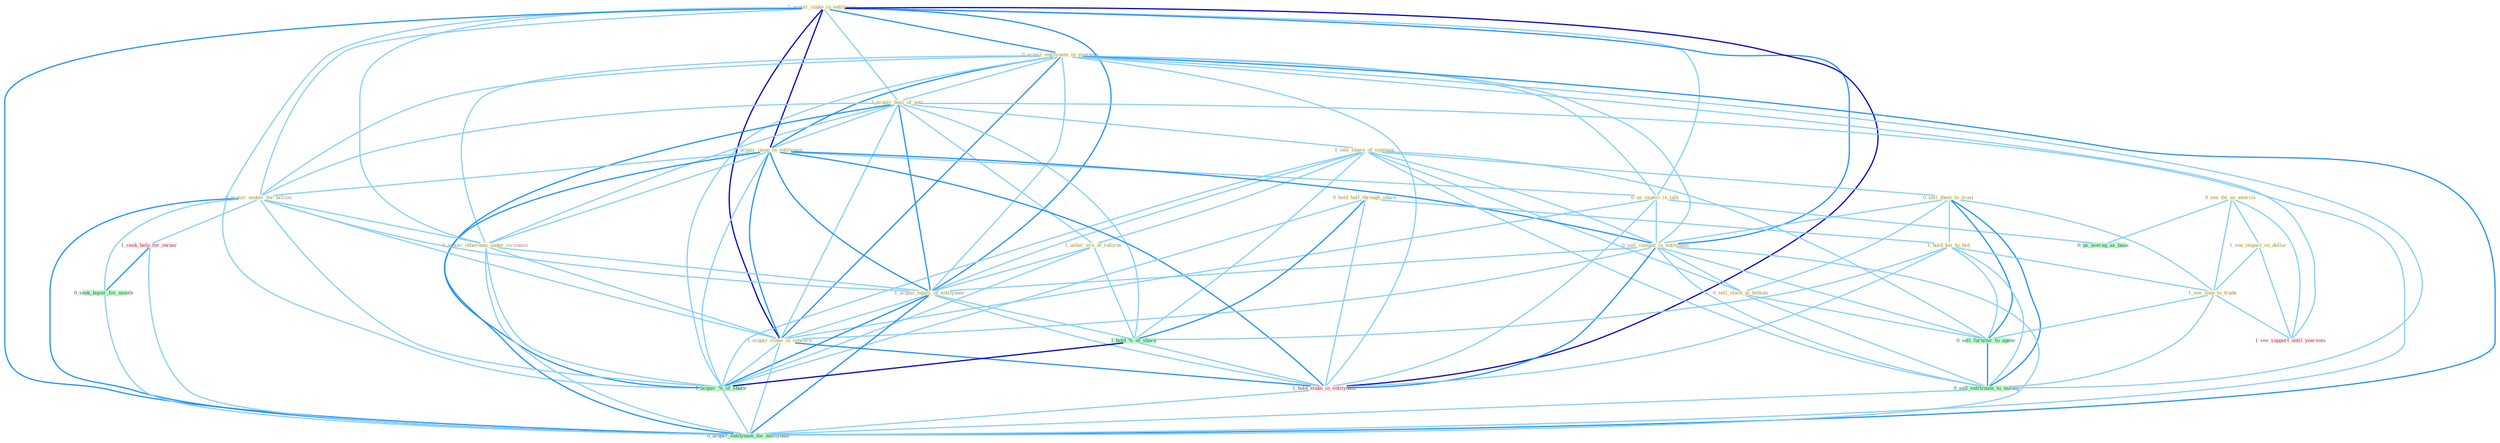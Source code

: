 Graph G{ 
    node
    [shape=polygon,style=filled,width=.5,height=.06,color="#BDFCC9",fixedsize=true,fontsize=4,
    fontcolor="#2f4f4f"];
    {node
    [color="#ffffe0", fontcolor="#8b7d6b"] "1_acquir_stake_in_entitynam " "0_acquir_entitynam_in_yearnum " "1_acquir_busi_of_unit " "1_sell_share_of_compani " "0_acquir_imag_in_entitynam " "0_us_experi_in_talk " "0_sell_them_to_trust " "0_sell_comput_in_entitynam " "0_see_thi_as_exercis " "1_see_impact_on_dollar " "0_hold_half_through_share " "1_hold_kei_to_bid " "0_acquir_maker_for_billion " "0_sell_stock_at_bottom " "0_acquir_othernum_under_circumst " "1_usher_era_of_reform " "1_acquir_equiti_of_entitynam " "1_see_step_to_trade " "1_acquir_stake_in_concern "}
{node [color="#fff0f5", fontcolor="#b22222"] "1_hold_stake_in_entitynam " "1_seek_help_for_owner " "1_see_support_until_yearnum "}
edge [color="#B0E2FF"];

	"1_acquir_stake_in_entitynam " -- "0_acquir_entitynam_in_yearnum " [w="2", color="#1e90ff" , len=0.8];
	"1_acquir_stake_in_entitynam " -- "1_acquir_busi_of_unit " [w="1", color="#87cefa" ];
	"1_acquir_stake_in_entitynam " -- "0_acquir_imag_in_entitynam " [w="3", color="#0000cd" , len=0.6];
	"1_acquir_stake_in_entitynam " -- "0_us_experi_in_talk " [w="1", color="#87cefa" ];
	"1_acquir_stake_in_entitynam " -- "0_sell_comput_in_entitynam " [w="2", color="#1e90ff" , len=0.8];
	"1_acquir_stake_in_entitynam " -- "0_acquir_maker_for_billion " [w="1", color="#87cefa" ];
	"1_acquir_stake_in_entitynam " -- "0_acquir_othernum_under_circumst " [w="1", color="#87cefa" ];
	"1_acquir_stake_in_entitynam " -- "1_acquir_equiti_of_entitynam " [w="2", color="#1e90ff" , len=0.8];
	"1_acquir_stake_in_entitynam " -- "1_acquir_stake_in_concern " [w="3", color="#0000cd" , len=0.6];
	"1_acquir_stake_in_entitynam " -- "1_hold_stake_in_entitynam " [w="3", color="#0000cd" , len=0.6];
	"1_acquir_stake_in_entitynam " -- "1_acquir_%_of_share " [w="1", color="#87cefa" ];
	"1_acquir_stake_in_entitynam " -- "0_acquir_entitynam_for_entitynam " [w="2", color="#1e90ff" , len=0.8];
	"0_acquir_entitynam_in_yearnum " -- "1_acquir_busi_of_unit " [w="1", color="#87cefa" ];
	"0_acquir_entitynam_in_yearnum " -- "0_acquir_imag_in_entitynam " [w="2", color="#1e90ff" , len=0.8];
	"0_acquir_entitynam_in_yearnum " -- "0_us_experi_in_talk " [w="1", color="#87cefa" ];
	"0_acquir_entitynam_in_yearnum " -- "0_sell_comput_in_entitynam " [w="1", color="#87cefa" ];
	"0_acquir_entitynam_in_yearnum " -- "0_acquir_maker_for_billion " [w="1", color="#87cefa" ];
	"0_acquir_entitynam_in_yearnum " -- "0_acquir_othernum_under_circumst " [w="1", color="#87cefa" ];
	"0_acquir_entitynam_in_yearnum " -- "1_acquir_equiti_of_entitynam " [w="1", color="#87cefa" ];
	"0_acquir_entitynam_in_yearnum " -- "1_acquir_stake_in_concern " [w="2", color="#1e90ff" , len=0.8];
	"0_acquir_entitynam_in_yearnum " -- "1_hold_stake_in_entitynam " [w="1", color="#87cefa" ];
	"0_acquir_entitynam_in_yearnum " -- "1_acquir_%_of_share " [w="1", color="#87cefa" ];
	"0_acquir_entitynam_in_yearnum " -- "1_see_support_until_yearnum " [w="1", color="#87cefa" ];
	"0_acquir_entitynam_in_yearnum " -- "0_sell_entitynam_to_manag " [w="1", color="#87cefa" ];
	"0_acquir_entitynam_in_yearnum " -- "0_acquir_entitynam_for_entitynam " [w="2", color="#1e90ff" , len=0.8];
	"1_acquir_busi_of_unit " -- "1_sell_share_of_compani " [w="1", color="#87cefa" ];
	"1_acquir_busi_of_unit " -- "0_acquir_imag_in_entitynam " [w="1", color="#87cefa" ];
	"1_acquir_busi_of_unit " -- "0_acquir_maker_for_billion " [w="1", color="#87cefa" ];
	"1_acquir_busi_of_unit " -- "0_acquir_othernum_under_circumst " [w="1", color="#87cefa" ];
	"1_acquir_busi_of_unit " -- "1_usher_era_of_reform " [w="1", color="#87cefa" ];
	"1_acquir_busi_of_unit " -- "1_acquir_equiti_of_entitynam " [w="2", color="#1e90ff" , len=0.8];
	"1_acquir_busi_of_unit " -- "1_acquir_stake_in_concern " [w="1", color="#87cefa" ];
	"1_acquir_busi_of_unit " -- "1_hold_%_of_share " [w="1", color="#87cefa" ];
	"1_acquir_busi_of_unit " -- "1_acquir_%_of_share " [w="2", color="#1e90ff" , len=0.8];
	"1_acquir_busi_of_unit " -- "0_acquir_entitynam_for_entitynam " [w="1", color="#87cefa" ];
	"1_sell_share_of_compani " -- "0_sell_them_to_trust " [w="1", color="#87cefa" ];
	"1_sell_share_of_compani " -- "0_sell_comput_in_entitynam " [w="1", color="#87cefa" ];
	"1_sell_share_of_compani " -- "0_sell_stock_at_bottom " [w="1", color="#87cefa" ];
	"1_sell_share_of_compani " -- "1_usher_era_of_reform " [w="1", color="#87cefa" ];
	"1_sell_share_of_compani " -- "1_acquir_equiti_of_entitynam " [w="1", color="#87cefa" ];
	"1_sell_share_of_compani " -- "1_hold_%_of_share " [w="1", color="#87cefa" ];
	"1_sell_share_of_compani " -- "1_acquir_%_of_share " [w="1", color="#87cefa" ];
	"1_sell_share_of_compani " -- "0_sell_furnitur_to_agenc " [w="1", color="#87cefa" ];
	"1_sell_share_of_compani " -- "0_sell_entitynam_to_manag " [w="1", color="#87cefa" ];
	"0_acquir_imag_in_entitynam " -- "0_us_experi_in_talk " [w="1", color="#87cefa" ];
	"0_acquir_imag_in_entitynam " -- "0_sell_comput_in_entitynam " [w="2", color="#1e90ff" , len=0.8];
	"0_acquir_imag_in_entitynam " -- "0_acquir_maker_for_billion " [w="1", color="#87cefa" ];
	"0_acquir_imag_in_entitynam " -- "0_acquir_othernum_under_circumst " [w="1", color="#87cefa" ];
	"0_acquir_imag_in_entitynam " -- "1_acquir_equiti_of_entitynam " [w="2", color="#1e90ff" , len=0.8];
	"0_acquir_imag_in_entitynam " -- "1_acquir_stake_in_concern " [w="2", color="#1e90ff" , len=0.8];
	"0_acquir_imag_in_entitynam " -- "1_hold_stake_in_entitynam " [w="2", color="#1e90ff" , len=0.8];
	"0_acquir_imag_in_entitynam " -- "1_acquir_%_of_share " [w="1", color="#87cefa" ];
	"0_acquir_imag_in_entitynam " -- "0_acquir_entitynam_for_entitynam " [w="2", color="#1e90ff" , len=0.8];
	"0_us_experi_in_talk " -- "0_sell_comput_in_entitynam " [w="1", color="#87cefa" ];
	"0_us_experi_in_talk " -- "1_acquir_stake_in_concern " [w="1", color="#87cefa" ];
	"0_us_experi_in_talk " -- "1_hold_stake_in_entitynam " [w="1", color="#87cefa" ];
	"0_us_experi_in_talk " -- "0_us_averag_as_base " [w="1", color="#87cefa" ];
	"0_sell_them_to_trust " -- "0_sell_comput_in_entitynam " [w="1", color="#87cefa" ];
	"0_sell_them_to_trust " -- "1_hold_kei_to_bid " [w="1", color="#87cefa" ];
	"0_sell_them_to_trust " -- "0_sell_stock_at_bottom " [w="1", color="#87cefa" ];
	"0_sell_them_to_trust " -- "1_see_step_to_trade " [w="1", color="#87cefa" ];
	"0_sell_them_to_trust " -- "0_sell_furnitur_to_agenc " [w="2", color="#1e90ff" , len=0.8];
	"0_sell_them_to_trust " -- "0_sell_entitynam_to_manag " [w="2", color="#1e90ff" , len=0.8];
	"0_sell_comput_in_entitynam " -- "0_sell_stock_at_bottom " [w="1", color="#87cefa" ];
	"0_sell_comput_in_entitynam " -- "1_acquir_equiti_of_entitynam " [w="1", color="#87cefa" ];
	"0_sell_comput_in_entitynam " -- "1_acquir_stake_in_concern " [w="1", color="#87cefa" ];
	"0_sell_comput_in_entitynam " -- "1_hold_stake_in_entitynam " [w="2", color="#1e90ff" , len=0.8];
	"0_sell_comput_in_entitynam " -- "0_sell_furnitur_to_agenc " [w="1", color="#87cefa" ];
	"0_sell_comput_in_entitynam " -- "0_sell_entitynam_to_manag " [w="1", color="#87cefa" ];
	"0_sell_comput_in_entitynam " -- "0_acquir_entitynam_for_entitynam " [w="1", color="#87cefa" ];
	"0_see_thi_as_exercis " -- "1_see_impact_on_dollar " [w="1", color="#87cefa" ];
	"0_see_thi_as_exercis " -- "1_see_step_to_trade " [w="1", color="#87cefa" ];
	"0_see_thi_as_exercis " -- "1_see_support_until_yearnum " [w="1", color="#87cefa" ];
	"0_see_thi_as_exercis " -- "0_us_averag_as_base " [w="1", color="#87cefa" ];
	"1_see_impact_on_dollar " -- "1_see_step_to_trade " [w="1", color="#87cefa" ];
	"1_see_impact_on_dollar " -- "1_see_support_until_yearnum " [w="1", color="#87cefa" ];
	"0_hold_half_through_share " -- "1_hold_kei_to_bid " [w="1", color="#87cefa" ];
	"0_hold_half_through_share " -- "1_hold_%_of_share " [w="2", color="#1e90ff" , len=0.8];
	"0_hold_half_through_share " -- "1_hold_stake_in_entitynam " [w="1", color="#87cefa" ];
	"0_hold_half_through_share " -- "1_acquir_%_of_share " [w="1", color="#87cefa" ];
	"1_hold_kei_to_bid " -- "1_see_step_to_trade " [w="1", color="#87cefa" ];
	"1_hold_kei_to_bid " -- "1_hold_%_of_share " [w="1", color="#87cefa" ];
	"1_hold_kei_to_bid " -- "1_hold_stake_in_entitynam " [w="1", color="#87cefa" ];
	"1_hold_kei_to_bid " -- "0_sell_furnitur_to_agenc " [w="1", color="#87cefa" ];
	"1_hold_kei_to_bid " -- "0_sell_entitynam_to_manag " [w="1", color="#87cefa" ];
	"0_acquir_maker_for_billion " -- "0_acquir_othernum_under_circumst " [w="1", color="#87cefa" ];
	"0_acquir_maker_for_billion " -- "1_acquir_equiti_of_entitynam " [w="1", color="#87cefa" ];
	"0_acquir_maker_for_billion " -- "1_acquir_stake_in_concern " [w="1", color="#87cefa" ];
	"0_acquir_maker_for_billion " -- "1_seek_help_for_owner " [w="1", color="#87cefa" ];
	"0_acquir_maker_for_billion " -- "0_seek_buyer_for_month " [w="1", color="#87cefa" ];
	"0_acquir_maker_for_billion " -- "1_acquir_%_of_share " [w="1", color="#87cefa" ];
	"0_acquir_maker_for_billion " -- "0_acquir_entitynam_for_entitynam " [w="2", color="#1e90ff" , len=0.8];
	"0_sell_stock_at_bottom " -- "0_sell_furnitur_to_agenc " [w="1", color="#87cefa" ];
	"0_sell_stock_at_bottom " -- "0_sell_entitynam_to_manag " [w="1", color="#87cefa" ];
	"0_acquir_othernum_under_circumst " -- "1_acquir_equiti_of_entitynam " [w="1", color="#87cefa" ];
	"0_acquir_othernum_under_circumst " -- "1_acquir_stake_in_concern " [w="1", color="#87cefa" ];
	"0_acquir_othernum_under_circumst " -- "1_acquir_%_of_share " [w="1", color="#87cefa" ];
	"0_acquir_othernum_under_circumst " -- "0_acquir_entitynam_for_entitynam " [w="1", color="#87cefa" ];
	"1_usher_era_of_reform " -- "1_acquir_equiti_of_entitynam " [w="1", color="#87cefa" ];
	"1_usher_era_of_reform " -- "1_hold_%_of_share " [w="1", color="#87cefa" ];
	"1_usher_era_of_reform " -- "1_acquir_%_of_share " [w="1", color="#87cefa" ];
	"1_acquir_equiti_of_entitynam " -- "1_acquir_stake_in_concern " [w="1", color="#87cefa" ];
	"1_acquir_equiti_of_entitynam " -- "1_hold_%_of_share " [w="1", color="#87cefa" ];
	"1_acquir_equiti_of_entitynam " -- "1_hold_stake_in_entitynam " [w="1", color="#87cefa" ];
	"1_acquir_equiti_of_entitynam " -- "1_acquir_%_of_share " [w="2", color="#1e90ff" , len=0.8];
	"1_acquir_equiti_of_entitynam " -- "0_acquir_entitynam_for_entitynam " [w="2", color="#1e90ff" , len=0.8];
	"1_see_step_to_trade " -- "1_see_support_until_yearnum " [w="1", color="#87cefa" ];
	"1_see_step_to_trade " -- "0_sell_furnitur_to_agenc " [w="1", color="#87cefa" ];
	"1_see_step_to_trade " -- "0_sell_entitynam_to_manag " [w="1", color="#87cefa" ];
	"1_acquir_stake_in_concern " -- "1_hold_stake_in_entitynam " [w="2", color="#1e90ff" , len=0.8];
	"1_acquir_stake_in_concern " -- "1_acquir_%_of_share " [w="1", color="#87cefa" ];
	"1_acquir_stake_in_concern " -- "0_acquir_entitynam_for_entitynam " [w="1", color="#87cefa" ];
	"1_hold_%_of_share " -- "1_hold_stake_in_entitynam " [w="1", color="#87cefa" ];
	"1_hold_%_of_share " -- "1_acquir_%_of_share " [w="3", color="#0000cd" , len=0.6];
	"1_hold_stake_in_entitynam " -- "0_acquir_entitynam_for_entitynam " [w="1", color="#87cefa" ];
	"1_seek_help_for_owner " -- "0_seek_buyer_for_month " [w="2", color="#1e90ff" , len=0.8];
	"1_seek_help_for_owner " -- "0_acquir_entitynam_for_entitynam " [w="1", color="#87cefa" ];
	"0_seek_buyer_for_month " -- "0_acquir_entitynam_for_entitynam " [w="1", color="#87cefa" ];
	"1_acquir_%_of_share " -- "0_acquir_entitynam_for_entitynam " [w="1", color="#87cefa" ];
	"0_sell_furnitur_to_agenc " -- "0_sell_entitynam_to_manag " [w="2", color="#1e90ff" , len=0.8];
	"0_sell_entitynam_to_manag " -- "0_acquir_entitynam_for_entitynam " [w="1", color="#87cefa" ];
}